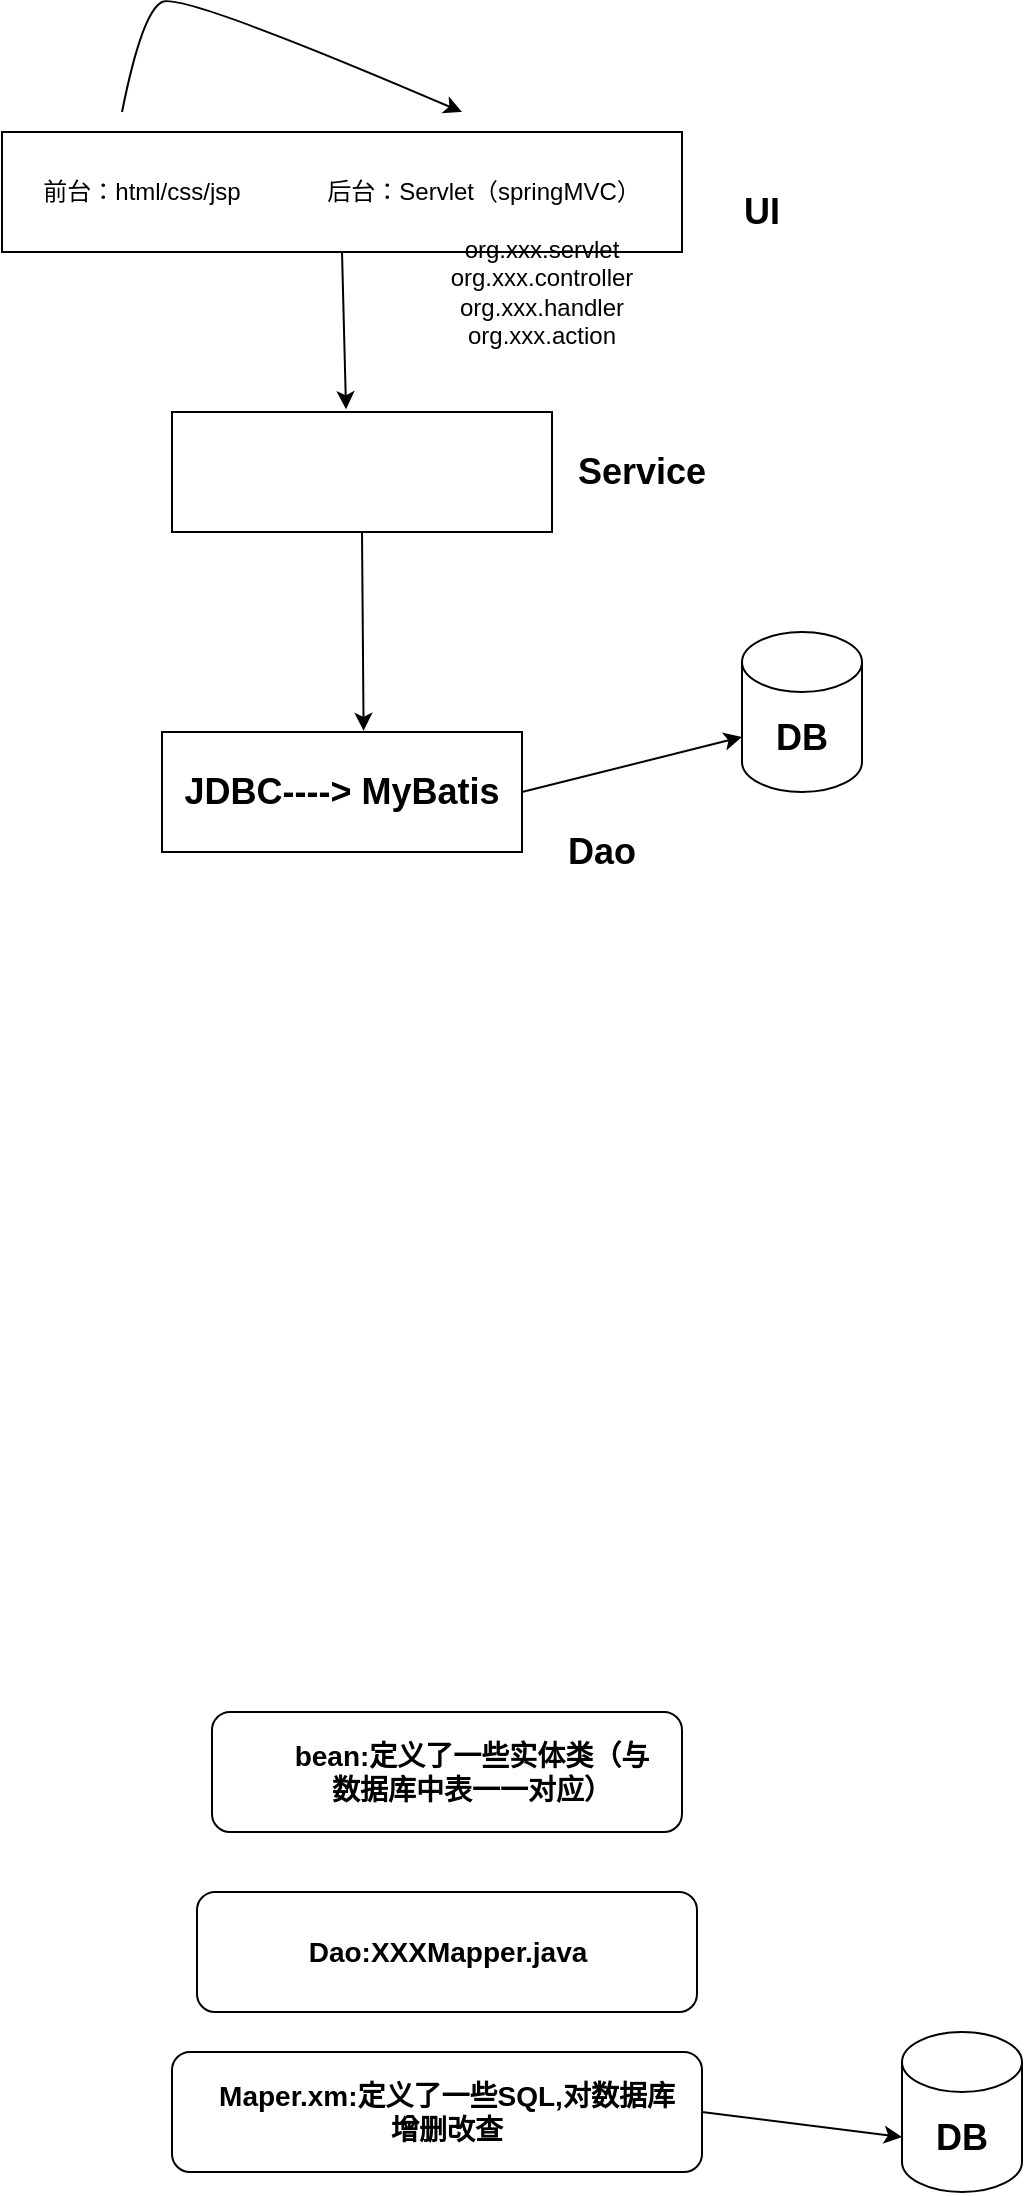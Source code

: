 <mxfile version="14.9.5" type="github">
  <diagram id="qx9blqDthegFAYrQhPeh" name="Page-1">
    <mxGraphModel dx="1038" dy="547" grid="1" gridSize="10" guides="1" tooltips="1" connect="1" arrows="1" fold="1" page="1" pageScale="1" pageWidth="827" pageHeight="1169" math="0" shadow="0">
      <root>
        <mxCell id="0" />
        <mxCell id="1" parent="0" />
        <mxCell id="cQeTbaNnoofj0iiBKwML-1" value="前台：html/css/jsp&amp;nbsp; &amp;nbsp; &amp;nbsp; &amp;nbsp; &amp;nbsp; &amp;nbsp; &amp;nbsp;后台：Servlet（springMVC）" style="rounded=0;whiteSpace=wrap;html=1;" parent="1" vertex="1">
          <mxGeometry x="170" y="130" width="340" height="60" as="geometry" />
        </mxCell>
        <mxCell id="cQeTbaNnoofj0iiBKwML-2" value="" style="rounded=0;whiteSpace=wrap;html=1;" parent="1" vertex="1">
          <mxGeometry x="255" y="270" width="190" height="60" as="geometry" />
        </mxCell>
        <mxCell id="cQeTbaNnoofj0iiBKwML-3" value="&lt;b&gt;&lt;font style=&quot;font-size: 18px&quot;&gt;JDBC----&amp;gt; MyBatis&lt;/font&gt;&lt;/b&gt;" style="rounded=0;whiteSpace=wrap;html=1;" parent="1" vertex="1">
          <mxGeometry x="250" y="430" width="180" height="60" as="geometry" />
        </mxCell>
        <mxCell id="cQeTbaNnoofj0iiBKwML-4" value="&lt;b&gt;&lt;font style=&quot;font-size: 18px&quot;&gt;DB&lt;/font&gt;&lt;/b&gt;" style="shape=cylinder3;whiteSpace=wrap;html=1;boundedLbl=1;backgroundOutline=1;size=15;" parent="1" vertex="1">
          <mxGeometry x="540" y="380" width="60" height="80" as="geometry" />
        </mxCell>
        <mxCell id="cQeTbaNnoofj0iiBKwML-5" value="" style="endArrow=classic;html=1;exitX=0.5;exitY=1;exitDx=0;exitDy=0;entryX=0.458;entryY=-0.023;entryDx=0;entryDy=0;entryPerimeter=0;" parent="1" source="cQeTbaNnoofj0iiBKwML-1" target="cQeTbaNnoofj0iiBKwML-2" edge="1">
          <mxGeometry width="50" height="50" relative="1" as="geometry">
            <mxPoint x="390" y="300" as="sourcePoint" />
            <mxPoint x="440" y="250" as="targetPoint" />
          </mxGeometry>
        </mxCell>
        <mxCell id="cQeTbaNnoofj0iiBKwML-6" value="" style="endArrow=classic;html=1;exitX=0.5;exitY=1;exitDx=0;exitDy=0;entryX=0.56;entryY=-0.01;entryDx=0;entryDy=0;entryPerimeter=0;" parent="1" source="cQeTbaNnoofj0iiBKwML-2" target="cQeTbaNnoofj0iiBKwML-3" edge="1">
          <mxGeometry width="50" height="50" relative="1" as="geometry">
            <mxPoint x="390" y="300" as="sourcePoint" />
            <mxPoint x="440" y="250" as="targetPoint" />
          </mxGeometry>
        </mxCell>
        <mxCell id="cQeTbaNnoofj0iiBKwML-7" value="" style="endArrow=classic;html=1;exitX=1;exitY=0.5;exitDx=0;exitDy=0;entryX=0;entryY=0;entryDx=0;entryDy=52.5;entryPerimeter=0;" parent="1" source="cQeTbaNnoofj0iiBKwML-3" target="cQeTbaNnoofj0iiBKwML-4" edge="1">
          <mxGeometry width="50" height="50" relative="1" as="geometry">
            <mxPoint x="390" y="300" as="sourcePoint" />
            <mxPoint x="440" y="250" as="targetPoint" />
          </mxGeometry>
        </mxCell>
        <mxCell id="cQeTbaNnoofj0iiBKwML-8" value="&lt;b&gt;&lt;font style=&quot;font-size: 18px&quot;&gt;UI&lt;/font&gt;&lt;/b&gt;" style="text;html=1;strokeColor=none;fillColor=none;align=center;verticalAlign=middle;whiteSpace=wrap;rounded=0;" parent="1" vertex="1">
          <mxGeometry x="530" y="160" width="40" height="20" as="geometry" />
        </mxCell>
        <mxCell id="cQeTbaNnoofj0iiBKwML-9" value="&lt;b&gt;&lt;font style=&quot;font-size: 18px&quot;&gt;Service&lt;/font&gt;&lt;/b&gt;" style="text;html=1;strokeColor=none;fillColor=none;align=center;verticalAlign=middle;whiteSpace=wrap;rounded=0;" parent="1" vertex="1">
          <mxGeometry x="470" y="290" width="40" height="20" as="geometry" />
        </mxCell>
        <mxCell id="cQeTbaNnoofj0iiBKwML-10" value="&lt;b&gt;&lt;font style=&quot;font-size: 18px&quot;&gt;Dao&lt;/font&gt;&lt;/b&gt;" style="text;html=1;strokeColor=none;fillColor=none;align=center;verticalAlign=middle;whiteSpace=wrap;rounded=0;" parent="1" vertex="1">
          <mxGeometry x="450" y="480" width="40" height="20" as="geometry" />
        </mxCell>
        <mxCell id="U2kwxfmfY2fW6spWQZNl-3" value="" style="curved=1;endArrow=classic;html=1;" parent="1" edge="1">
          <mxGeometry width="50" height="50" relative="1" as="geometry">
            <mxPoint x="230" y="120" as="sourcePoint" />
            <mxPoint x="400" y="120" as="targetPoint" />
            <Array as="points">
              <mxPoint x="240" y="70" />
              <mxPoint x="260" y="60" />
            </Array>
          </mxGeometry>
        </mxCell>
        <mxCell id="Az0SRixJ8CmFnczLDIk1-1" value="org.xxx.servlet&lt;br&gt;org.xxx.controller&lt;br&gt;org.xxx.handler&lt;br&gt;org.xxx.action" style="text;html=1;strokeColor=none;fillColor=none;align=center;verticalAlign=middle;whiteSpace=wrap;rounded=0;" parent="1" vertex="1">
          <mxGeometry x="420" y="200" width="40" height="20" as="geometry" />
        </mxCell>
        <mxCell id="A_8woA7NZmhhsYkHf9rn-3" value="" style="rounded=1;whiteSpace=wrap;html=1;" vertex="1" parent="1">
          <mxGeometry x="267.5" y="1010" width="250" height="60" as="geometry" />
        </mxCell>
        <mxCell id="A_8woA7NZmhhsYkHf9rn-5" value="&lt;b&gt;&lt;font style=&quot;font-size: 14px&quot;&gt;Dao:XXXMapper.java&lt;/font&gt;&lt;/b&gt;" style="text;html=1;strokeColor=none;fillColor=none;align=center;verticalAlign=middle;whiteSpace=wrap;rounded=0;" vertex="1" parent="1">
          <mxGeometry x="352.5" y="1030" width="80" height="20" as="geometry" />
        </mxCell>
        <mxCell id="A_8woA7NZmhhsYkHf9rn-6" value="" style="rounded=1;whiteSpace=wrap;html=1;" vertex="1" parent="1">
          <mxGeometry x="255" y="1090" width="265" height="60" as="geometry" />
        </mxCell>
        <mxCell id="A_8woA7NZmhhsYkHf9rn-7" value="&lt;font style=&quot;font-size: 14px&quot;&gt;&lt;b&gt;Maper.xm:定义了一些SQL,对数据库增删改查&lt;/b&gt;&lt;/font&gt;" style="text;html=1;strokeColor=none;fillColor=none;align=center;verticalAlign=middle;whiteSpace=wrap;rounded=0;" vertex="1" parent="1">
          <mxGeometry x="275" y="1110" width="235" height="20" as="geometry" />
        </mxCell>
        <mxCell id="A_8woA7NZmhhsYkHf9rn-8" value="" style="rounded=1;whiteSpace=wrap;html=1;" vertex="1" parent="1">
          <mxGeometry x="275" y="920" width="235" height="60" as="geometry" />
        </mxCell>
        <mxCell id="A_8woA7NZmhhsYkHf9rn-9" value="&lt;b&gt;&lt;font style=&quot;font-size: 14px&quot;&gt;bean:定义了一些实体类（与数据库中表一一对应）&lt;/font&gt;&lt;/b&gt;" style="text;html=1;strokeColor=none;fillColor=none;align=center;verticalAlign=middle;whiteSpace=wrap;rounded=0;" vertex="1" parent="1">
          <mxGeometry x="310" y="940" width="190" height="20" as="geometry" />
        </mxCell>
        <mxCell id="A_8woA7NZmhhsYkHf9rn-10" value="&lt;b&gt;&lt;font style=&quot;font-size: 18px&quot;&gt;DB&lt;/font&gt;&lt;/b&gt;" style="shape=cylinder3;whiteSpace=wrap;html=1;boundedLbl=1;backgroundOutline=1;size=15;" vertex="1" parent="1">
          <mxGeometry x="620" y="1080" width="60" height="80" as="geometry" />
        </mxCell>
        <mxCell id="A_8woA7NZmhhsYkHf9rn-11" value="" style="endArrow=classic;html=1;entryX=0;entryY=0;entryDx=0;entryDy=52.5;entryPerimeter=0;exitX=1;exitY=0.5;exitDx=0;exitDy=0;" edge="1" parent="1" source="A_8woA7NZmhhsYkHf9rn-6" target="A_8woA7NZmhhsYkHf9rn-10">
          <mxGeometry width="50" height="50" relative="1" as="geometry">
            <mxPoint x="390" y="1230" as="sourcePoint" />
            <mxPoint x="440" y="1180" as="targetPoint" />
          </mxGeometry>
        </mxCell>
      </root>
    </mxGraphModel>
  </diagram>
</mxfile>
